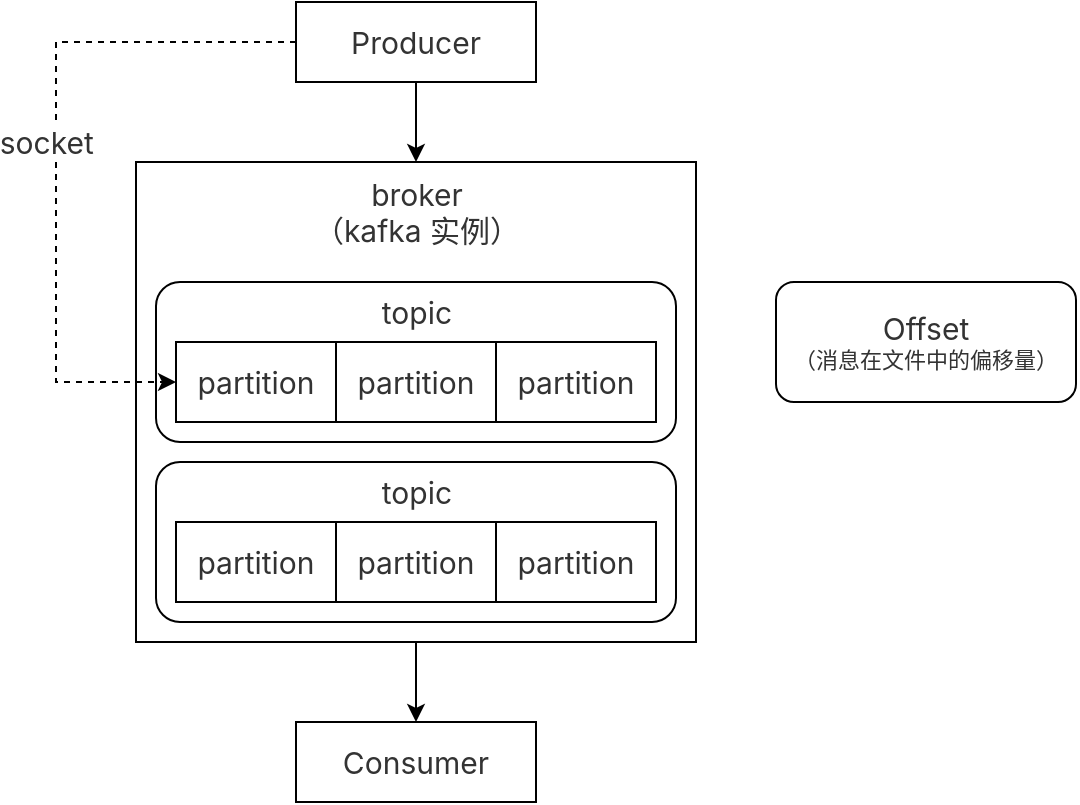 <mxfile version="20.2.4" type="github">
  <diagram id="tUmb8XhlvgioK_n3crcl" name="Page-1">
    <mxGraphModel dx="1038" dy="547" grid="1" gridSize="10" guides="1" tooltips="1" connect="1" arrows="1" fold="1" page="1" pageScale="1" pageWidth="1000" pageHeight="1000" math="0" shadow="0">
      <root>
        <mxCell id="0" />
        <mxCell id="1" parent="0" />
        <mxCell id="quHDzJTUn6T4a545BPjp-5" value="&lt;span style=&quot;color: rgb(51, 51, 51); font-family: -apple-system, BlinkMacSystemFont, &amp;quot;Helvetica Neue&amp;quot;, &amp;quot;PingFang SC&amp;quot;, &amp;quot;Microsoft YaHei&amp;quot;, &amp;quot;Source Han Sans SC&amp;quot;, &amp;quot;Noto Sans CJK SC&amp;quot;, &amp;quot;WenQuanYi Micro Hei&amp;quot;, sans-serif; font-size: 15px; text-align: start; background-color: rgb(255, 255, 255);&quot;&gt;&lt;br&gt;&lt;/span&gt;" style="whiteSpace=wrap;html=1;" vertex="1" parent="1">
          <mxGeometry x="240" y="160" width="280" height="240" as="geometry" />
        </mxCell>
        <mxCell id="quHDzJTUn6T4a545BPjp-22" style="edgeStyle=orthogonalEdgeStyle;rounded=0;orthogonalLoop=1;jettySize=auto;html=1;" edge="1" parent="1" source="quHDzJTUn6T4a545BPjp-1" target="quHDzJTUn6T4a545BPjp-5">
          <mxGeometry relative="1" as="geometry" />
        </mxCell>
        <mxCell id="quHDzJTUn6T4a545BPjp-1" value="&lt;span style=&quot;color: rgb(51, 51, 51); font-family: -apple-system, BlinkMacSystemFont, &amp;quot;Helvetica Neue&amp;quot;, &amp;quot;PingFang SC&amp;quot;, &amp;quot;Microsoft YaHei&amp;quot;, &amp;quot;Source Han Sans SC&amp;quot;, &amp;quot;Noto Sans CJK SC&amp;quot;, &amp;quot;WenQuanYi Micro Hei&amp;quot;, sans-serif; font-size: 15px; text-align: start; background-color: rgb(255, 255, 255);&quot;&gt;Producer&lt;/span&gt;" style="rounded=0;whiteSpace=wrap;html=1;" vertex="1" parent="1">
          <mxGeometry x="320" y="80" width="120" height="40" as="geometry" />
        </mxCell>
        <mxCell id="quHDzJTUn6T4a545BPjp-3" value="&lt;span style=&quot;color: rgb(51, 51, 51); font-family: -apple-system, BlinkMacSystemFont, &amp;quot;Helvetica Neue&amp;quot;, &amp;quot;PingFang SC&amp;quot;, &amp;quot;Microsoft YaHei&amp;quot;, &amp;quot;Source Han Sans SC&amp;quot;, &amp;quot;Noto Sans CJK SC&amp;quot;, &amp;quot;WenQuanYi Micro Hei&amp;quot;, sans-serif; font-size: 15px; text-align: start; background-color: rgb(255, 255, 255);&quot;&gt;Consumer&lt;/span&gt;" style="rounded=0;whiteSpace=wrap;html=1;" vertex="1" parent="1">
          <mxGeometry x="320" y="440" width="120" height="40" as="geometry" />
        </mxCell>
        <mxCell id="quHDzJTUn6T4a545BPjp-23" style="edgeStyle=orthogonalEdgeStyle;rounded=0;orthogonalLoop=1;jettySize=auto;html=1;entryX=0.5;entryY=0;entryDx=0;entryDy=0;" edge="1" parent="1" source="quHDzJTUn6T4a545BPjp-5" target="quHDzJTUn6T4a545BPjp-3">
          <mxGeometry relative="1" as="geometry" />
        </mxCell>
        <mxCell id="quHDzJTUn6T4a545BPjp-13" value="" style="group" vertex="1" connectable="0" parent="1">
          <mxGeometry x="250" y="220" width="260" height="80" as="geometry" />
        </mxCell>
        <mxCell id="quHDzJTUn6T4a545BPjp-12" value="" style="rounded=1;whiteSpace=wrap;html=1;" vertex="1" parent="quHDzJTUn6T4a545BPjp-13">
          <mxGeometry width="260" height="80" as="geometry" />
        </mxCell>
        <mxCell id="quHDzJTUn6T4a545BPjp-7" value="&lt;span style=&quot;color: rgb(51, 51, 51); font-family: -apple-system, BlinkMacSystemFont, &amp;quot;Helvetica Neue&amp;quot;, &amp;quot;PingFang SC&amp;quot;, &amp;quot;Microsoft YaHei&amp;quot;, &amp;quot;Source Han Sans SC&amp;quot;, &amp;quot;Noto Sans CJK SC&amp;quot;, &amp;quot;WenQuanYi Micro Hei&amp;quot;, sans-serif; font-size: 15px; text-align: start; background-color: rgb(255, 255, 255);&quot;&gt;topic&lt;/span&gt;" style="text;html=1;align=center;verticalAlign=middle;resizable=0;points=[];autosize=1;strokeColor=none;fillColor=none;" vertex="1" parent="quHDzJTUn6T4a545BPjp-13">
          <mxGeometry x="100" width="60" height="30" as="geometry" />
        </mxCell>
        <mxCell id="quHDzJTUn6T4a545BPjp-8" value="&lt;span style=&quot;color: rgb(51, 51, 51); font-family: -apple-system, BlinkMacSystemFont, &amp;quot;Helvetica Neue&amp;quot;, &amp;quot;PingFang SC&amp;quot;, &amp;quot;Microsoft YaHei&amp;quot;, &amp;quot;Source Han Sans SC&amp;quot;, &amp;quot;Noto Sans CJK SC&amp;quot;, &amp;quot;WenQuanYi Micro Hei&amp;quot;, sans-serif; font-size: 15px; text-align: start; background-color: rgb(255, 255, 255);&quot;&gt;partition&lt;/span&gt;" style="rounded=0;whiteSpace=wrap;html=1;" vertex="1" parent="quHDzJTUn6T4a545BPjp-13">
          <mxGeometry x="10" y="30" width="80" height="40" as="geometry" />
        </mxCell>
        <mxCell id="quHDzJTUn6T4a545BPjp-9" value="&lt;span style=&quot;color: rgb(51, 51, 51); font-family: -apple-system, BlinkMacSystemFont, &amp;quot;Helvetica Neue&amp;quot;, &amp;quot;PingFang SC&amp;quot;, &amp;quot;Microsoft YaHei&amp;quot;, &amp;quot;Source Han Sans SC&amp;quot;, &amp;quot;Noto Sans CJK SC&amp;quot;, &amp;quot;WenQuanYi Micro Hei&amp;quot;, sans-serif; font-size: 15px; text-align: start; background-color: rgb(255, 255, 255);&quot;&gt;partition&lt;/span&gt;" style="rounded=0;whiteSpace=wrap;html=1;" vertex="1" parent="quHDzJTUn6T4a545BPjp-13">
          <mxGeometry x="90" y="30" width="80" height="40" as="geometry" />
        </mxCell>
        <mxCell id="quHDzJTUn6T4a545BPjp-10" value="&lt;span style=&quot;color: rgb(51, 51, 51); font-family: -apple-system, BlinkMacSystemFont, &amp;quot;Helvetica Neue&amp;quot;, &amp;quot;PingFang SC&amp;quot;, &amp;quot;Microsoft YaHei&amp;quot;, &amp;quot;Source Han Sans SC&amp;quot;, &amp;quot;Noto Sans CJK SC&amp;quot;, &amp;quot;WenQuanYi Micro Hei&amp;quot;, sans-serif; font-size: 15px; text-align: start; background-color: rgb(255, 255, 255);&quot;&gt;partition&lt;/span&gt;" style="rounded=0;whiteSpace=wrap;html=1;" vertex="1" parent="quHDzJTUn6T4a545BPjp-13">
          <mxGeometry x="170" y="30" width="80" height="40" as="geometry" />
        </mxCell>
        <mxCell id="quHDzJTUn6T4a545BPjp-16" value="" style="group" vertex="1" connectable="0" parent="1">
          <mxGeometry x="250" y="310" width="260" height="80" as="geometry" />
        </mxCell>
        <mxCell id="quHDzJTUn6T4a545BPjp-17" value="" style="rounded=1;whiteSpace=wrap;html=1;" vertex="1" parent="quHDzJTUn6T4a545BPjp-16">
          <mxGeometry width="260" height="80" as="geometry" />
        </mxCell>
        <mxCell id="quHDzJTUn6T4a545BPjp-18" value="&lt;span style=&quot;color: rgb(51, 51, 51); font-family: -apple-system, BlinkMacSystemFont, &amp;quot;Helvetica Neue&amp;quot;, &amp;quot;PingFang SC&amp;quot;, &amp;quot;Microsoft YaHei&amp;quot;, &amp;quot;Source Han Sans SC&amp;quot;, &amp;quot;Noto Sans CJK SC&amp;quot;, &amp;quot;WenQuanYi Micro Hei&amp;quot;, sans-serif; font-size: 15px; text-align: start; background-color: rgb(255, 255, 255);&quot;&gt;topic&lt;/span&gt;" style="text;html=1;align=center;verticalAlign=middle;resizable=0;points=[];autosize=1;strokeColor=none;fillColor=none;" vertex="1" parent="quHDzJTUn6T4a545BPjp-16">
          <mxGeometry x="100" width="60" height="30" as="geometry" />
        </mxCell>
        <mxCell id="quHDzJTUn6T4a545BPjp-19" value="&lt;span style=&quot;color: rgb(51, 51, 51); font-family: -apple-system, BlinkMacSystemFont, &amp;quot;Helvetica Neue&amp;quot;, &amp;quot;PingFang SC&amp;quot;, &amp;quot;Microsoft YaHei&amp;quot;, &amp;quot;Source Han Sans SC&amp;quot;, &amp;quot;Noto Sans CJK SC&amp;quot;, &amp;quot;WenQuanYi Micro Hei&amp;quot;, sans-serif; font-size: 15px; text-align: start; background-color: rgb(255, 255, 255);&quot;&gt;partition&lt;/span&gt;" style="rounded=0;whiteSpace=wrap;html=1;" vertex="1" parent="quHDzJTUn6T4a545BPjp-16">
          <mxGeometry x="10" y="30" width="80" height="40" as="geometry" />
        </mxCell>
        <mxCell id="quHDzJTUn6T4a545BPjp-20" value="&lt;span style=&quot;color: rgb(51, 51, 51); font-family: -apple-system, BlinkMacSystemFont, &amp;quot;Helvetica Neue&amp;quot;, &amp;quot;PingFang SC&amp;quot;, &amp;quot;Microsoft YaHei&amp;quot;, &amp;quot;Source Han Sans SC&amp;quot;, &amp;quot;Noto Sans CJK SC&amp;quot;, &amp;quot;WenQuanYi Micro Hei&amp;quot;, sans-serif; font-size: 15px; text-align: start; background-color: rgb(255, 255, 255);&quot;&gt;partition&lt;/span&gt;" style="rounded=0;whiteSpace=wrap;html=1;" vertex="1" parent="quHDzJTUn6T4a545BPjp-16">
          <mxGeometry x="90" y="30" width="80" height="40" as="geometry" />
        </mxCell>
        <mxCell id="quHDzJTUn6T4a545BPjp-21" value="&lt;span style=&quot;color: rgb(51, 51, 51); font-family: -apple-system, BlinkMacSystemFont, &amp;quot;Helvetica Neue&amp;quot;, &amp;quot;PingFang SC&amp;quot;, &amp;quot;Microsoft YaHei&amp;quot;, &amp;quot;Source Han Sans SC&amp;quot;, &amp;quot;Noto Sans CJK SC&amp;quot;, &amp;quot;WenQuanYi Micro Hei&amp;quot;, sans-serif; font-size: 15px; text-align: start; background-color: rgb(255, 255, 255);&quot;&gt;partition&lt;/span&gt;" style="rounded=0;whiteSpace=wrap;html=1;" vertex="1" parent="quHDzJTUn6T4a545BPjp-16">
          <mxGeometry x="170" y="30" width="80" height="40" as="geometry" />
        </mxCell>
        <mxCell id="quHDzJTUn6T4a545BPjp-28" value="&lt;span style=&quot;color: rgb(51, 51, 51); font-family: -apple-system, BlinkMacSystemFont, &amp;quot;Helvetica Neue&amp;quot;, &amp;quot;PingFang SC&amp;quot;, &amp;quot;Microsoft YaHei&amp;quot;, &amp;quot;Source Han Sans SC&amp;quot;, &amp;quot;Noto Sans CJK SC&amp;quot;, &amp;quot;WenQuanYi Micro Hei&amp;quot;, sans-serif; text-align: start; font-size: 15px;&quot;&gt;Offset&lt;/span&gt;&lt;br style=&quot;color: rgb(51, 51, 51); font-family: -apple-system, BlinkMacSystemFont, &amp;quot;Helvetica Neue&amp;quot;, &amp;quot;PingFang SC&amp;quot;, &amp;quot;Microsoft YaHei&amp;quot;, &amp;quot;Source Han Sans SC&amp;quot;, &amp;quot;Noto Sans CJK SC&amp;quot;, &amp;quot;WenQuanYi Micro Hei&amp;quot;, sans-serif; font-size: 12px; text-align: start;&quot;&gt;&lt;font style=&quot;color: rgb(51, 51, 51); font-family: -apple-system, BlinkMacSystemFont, &amp;quot;Helvetica Neue&amp;quot;, &amp;quot;PingFang SC&amp;quot;, &amp;quot;Microsoft YaHei&amp;quot;, &amp;quot;Source Han Sans SC&amp;quot;, &amp;quot;Noto Sans CJK SC&amp;quot;, &amp;quot;WenQuanYi Micro Hei&amp;quot;, sans-serif; text-align: start;&quot;&gt;（消息在文件中的偏移量）&lt;/font&gt;" style="rounded=1;whiteSpace=wrap;html=1;fontSize=11;" vertex="1" parent="1">
          <mxGeometry x="560" y="220" width="150" height="60" as="geometry" />
        </mxCell>
        <mxCell id="quHDzJTUn6T4a545BPjp-29" value="&lt;span style=&quot;color: rgb(51, 51, 51); font-family: -apple-system, BlinkMacSystemFont, &amp;quot;Helvetica Neue&amp;quot;, &amp;quot;PingFang SC&amp;quot;, &amp;quot;Microsoft YaHei&amp;quot;, &amp;quot;Source Han Sans SC&amp;quot;, &amp;quot;Noto Sans CJK SC&amp;quot;, &amp;quot;WenQuanYi Micro Hei&amp;quot;, sans-serif; font-size: 15px; text-align: start; background-color: rgb(255, 255, 255);&quot;&gt;broker&lt;/span&gt;&lt;br style=&quot;color: rgb(51, 51, 51); font-family: -apple-system, BlinkMacSystemFont, &amp;quot;Helvetica Neue&amp;quot;, &amp;quot;PingFang SC&amp;quot;, &amp;quot;Microsoft YaHei&amp;quot;, &amp;quot;Source Han Sans SC&amp;quot;, &amp;quot;Noto Sans CJK SC&amp;quot;, &amp;quot;WenQuanYi Micro Hei&amp;quot;, sans-serif; font-size: 15px; text-align: start;&quot;&gt;&lt;span style=&quot;color: rgb(51, 51, 51); font-family: -apple-system, BlinkMacSystemFont, &amp;quot;Helvetica Neue&amp;quot;, &amp;quot;PingFang SC&amp;quot;, &amp;quot;Microsoft YaHei&amp;quot;, &amp;quot;Source Han Sans SC&amp;quot;, &amp;quot;Noto Sans CJK SC&amp;quot;, &amp;quot;WenQuanYi Micro Hei&amp;quot;, sans-serif; font-size: 15px; text-align: start; background-color: rgb(255, 255, 255);&quot;&gt;（kafka 实例）&lt;/span&gt;" style="text;html=1;align=center;verticalAlign=middle;resizable=0;points=[];autosize=1;strokeColor=none;fillColor=none;fontSize=11;" vertex="1" parent="1">
          <mxGeometry x="315" y="160" width="130" height="50" as="geometry" />
        </mxCell>
        <mxCell id="quHDzJTUn6T4a545BPjp-30" style="edgeStyle=orthogonalEdgeStyle;rounded=0;orthogonalLoop=1;jettySize=auto;html=1;entryX=0;entryY=0.5;entryDx=0;entryDy=0;dashed=1;fontSize=11;exitX=0;exitY=0.5;exitDx=0;exitDy=0;" edge="1" parent="1" source="quHDzJTUn6T4a545BPjp-1" target="quHDzJTUn6T4a545BPjp-8">
          <mxGeometry relative="1" as="geometry">
            <Array as="points">
              <mxPoint x="200" y="100" />
              <mxPoint x="200" y="270" />
            </Array>
          </mxGeometry>
        </mxCell>
        <mxCell id="quHDzJTUn6T4a545BPjp-31" value="&lt;span style=&quot;color: rgb(51, 51, 51); font-family: -apple-system, BlinkMacSystemFont, &amp;quot;Helvetica Neue&amp;quot;, &amp;quot;PingFang SC&amp;quot;, &amp;quot;Microsoft YaHei&amp;quot;, &amp;quot;Source Han Sans SC&amp;quot;, &amp;quot;Noto Sans CJK SC&amp;quot;, &amp;quot;WenQuanYi Micro Hei&amp;quot;, sans-serif; font-size: 15px; text-align: start;&quot;&gt;socket&amp;nbsp;&lt;/span&gt;" style="edgeLabel;html=1;align=center;verticalAlign=middle;resizable=0;points=[];fontSize=11;" vertex="1" connectable="0" parent="quHDzJTUn6T4a545BPjp-30">
          <mxGeometry x="-0.423" y="2" relative="1" as="geometry">
            <mxPoint x="-22" y="48" as="offset" />
          </mxGeometry>
        </mxCell>
      </root>
    </mxGraphModel>
  </diagram>
</mxfile>
